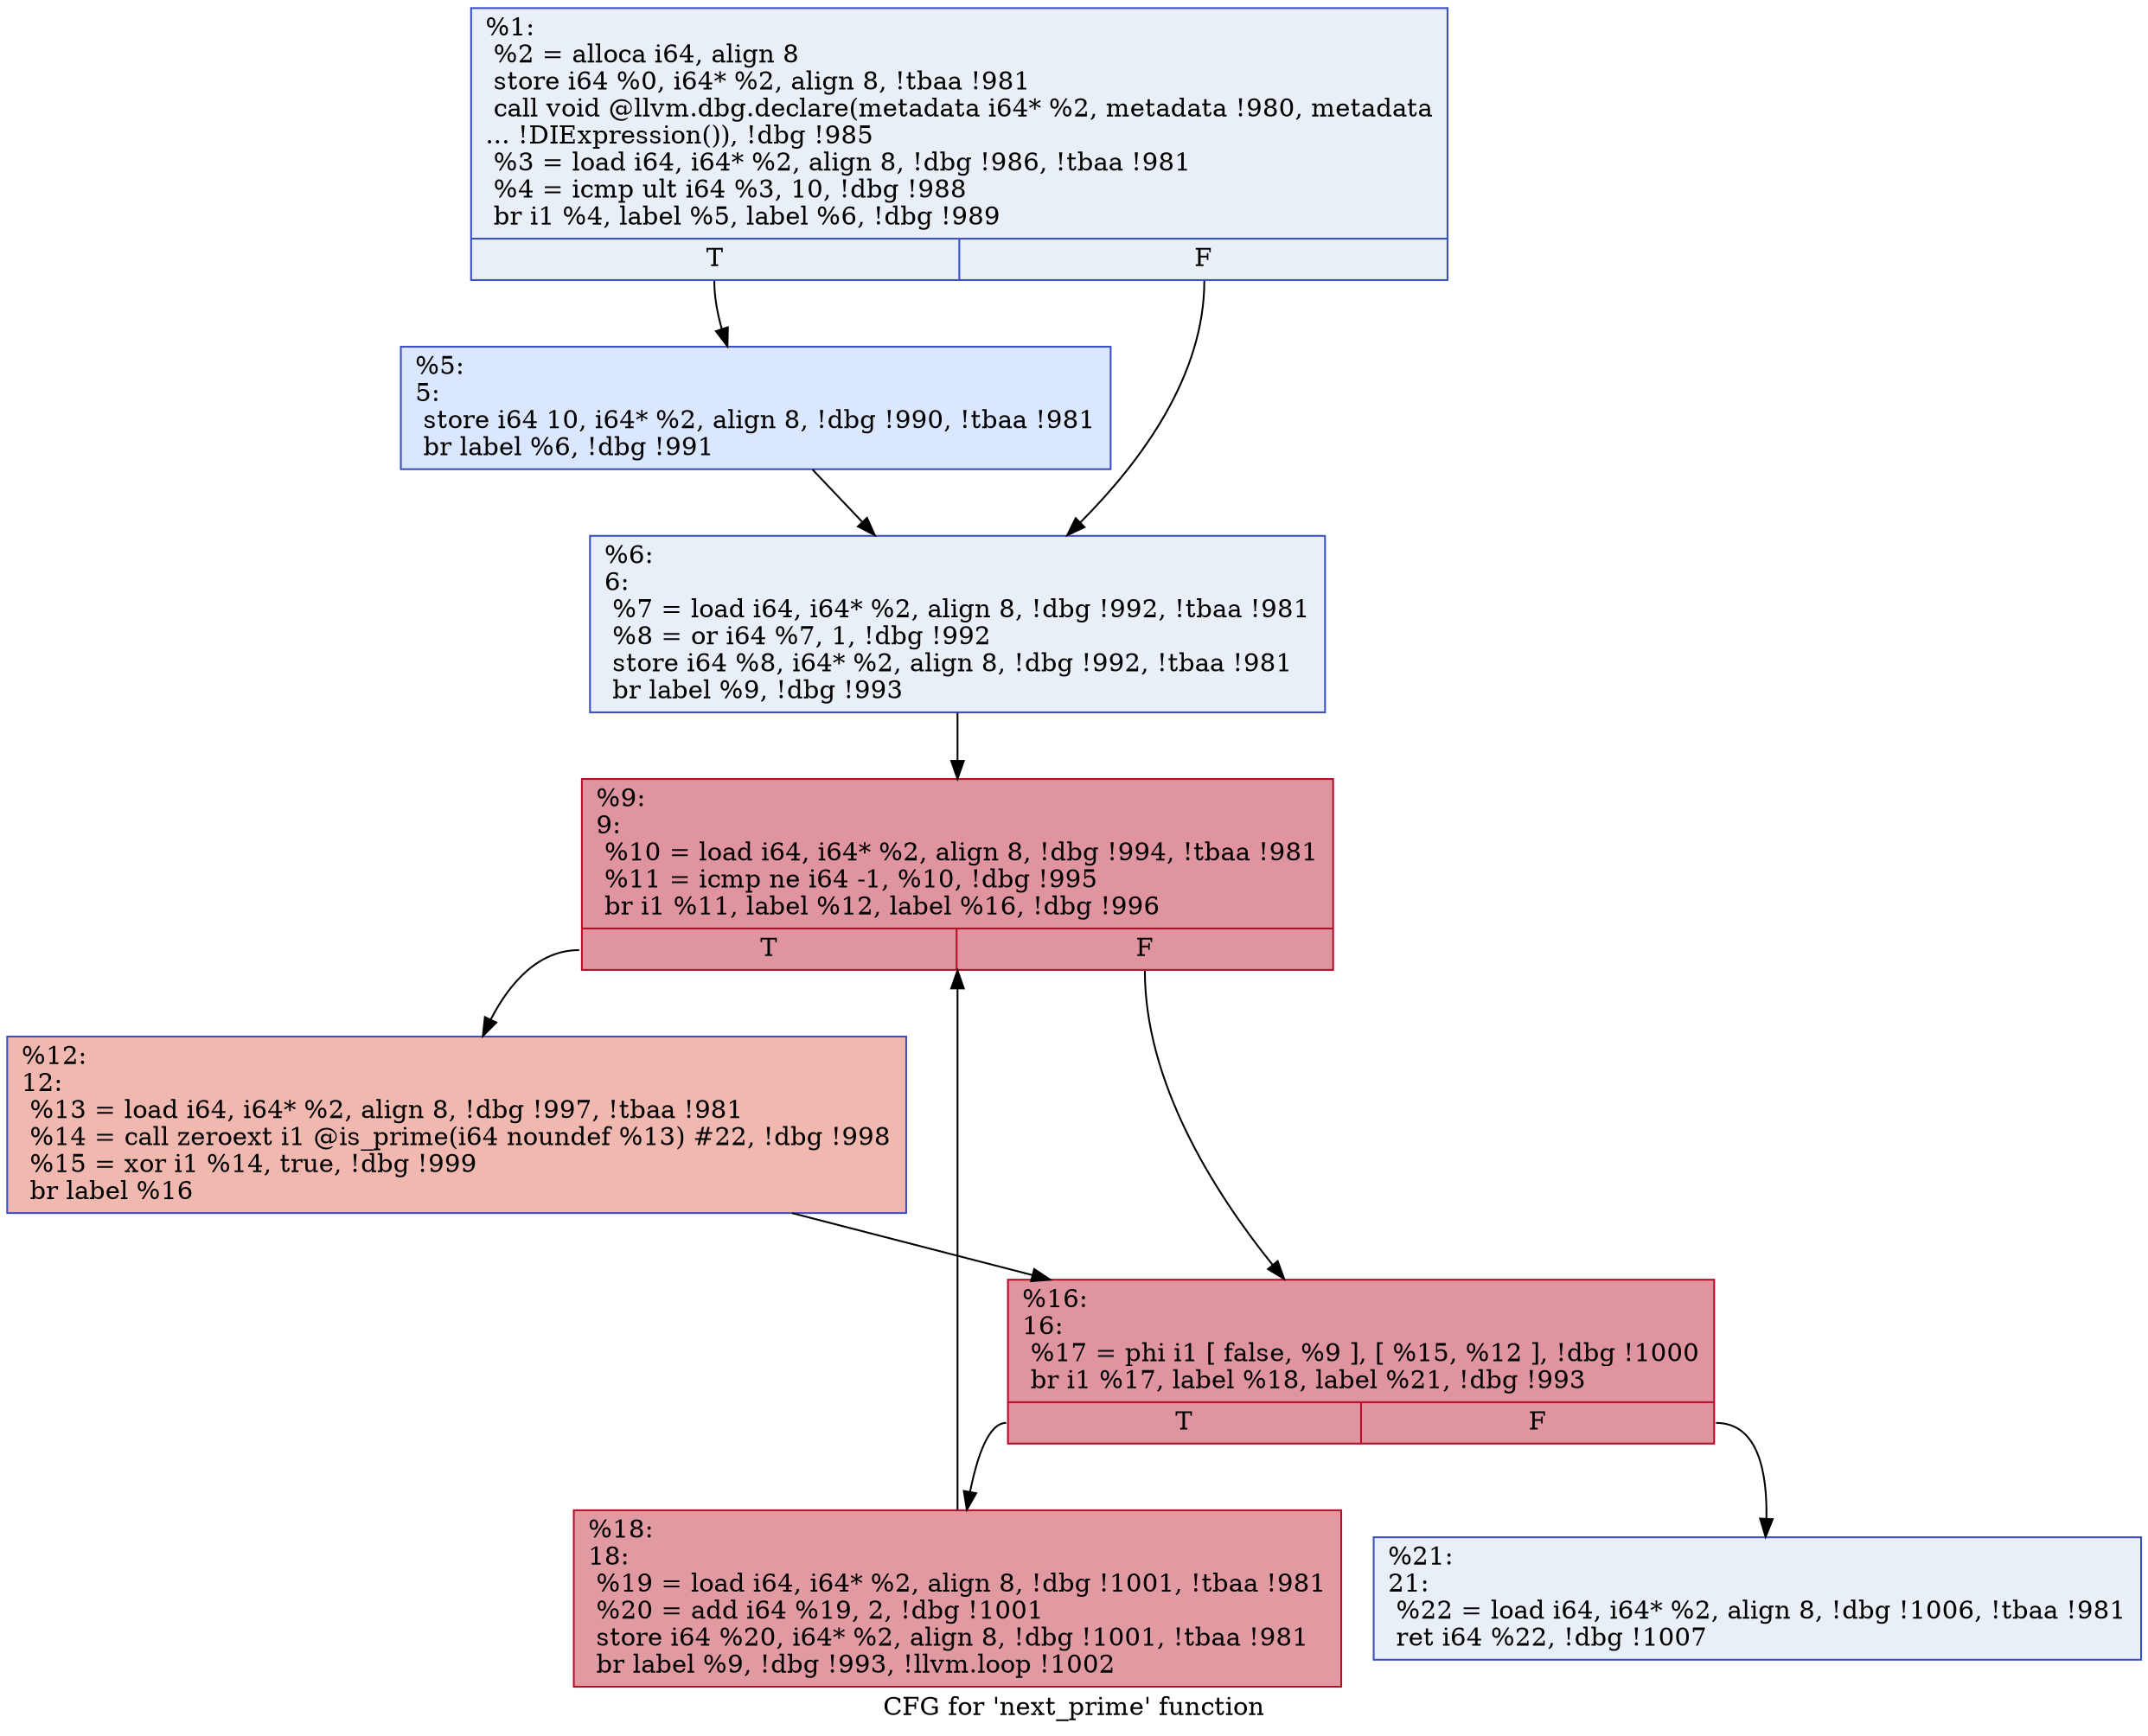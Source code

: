 digraph "CFG for 'next_prime' function" {
	label="CFG for 'next_prime' function";

	Node0x24bee80 [shape=record,color="#3d50c3ff", style=filled, fillcolor="#cedaeb70",label="{%1:\l  %2 = alloca i64, align 8\l  store i64 %0, i64* %2, align 8, !tbaa !981\l  call void @llvm.dbg.declare(metadata i64* %2, metadata !980, metadata\l... !DIExpression()), !dbg !985\l  %3 = load i64, i64* %2, align 8, !dbg !986, !tbaa !981\l  %4 = icmp ult i64 %3, 10, !dbg !988\l  br i1 %4, label %5, label %6, !dbg !989\l|{<s0>T|<s1>F}}"];
	Node0x24bee80:s0 -> Node0x24beed0;
	Node0x24bee80:s1 -> Node0x24bef20;
	Node0x24beed0 [shape=record,color="#3d50c3ff", style=filled, fillcolor="#abc8fd70",label="{%5:\l5:                                                \l  store i64 10, i64* %2, align 8, !dbg !990, !tbaa !981\l  br label %6, !dbg !991\l}"];
	Node0x24beed0 -> Node0x24bef20;
	Node0x24bef20 [shape=record,color="#3d50c3ff", style=filled, fillcolor="#cedaeb70",label="{%6:\l6:                                                \l  %7 = load i64, i64* %2, align 8, !dbg !992, !tbaa !981\l  %8 = or i64 %7, 1, !dbg !992\l  store i64 %8, i64* %2, align 8, !dbg !992, !tbaa !981\l  br label %9, !dbg !993\l}"];
	Node0x24bef20 -> Node0x24bef70;
	Node0x24bef70 [shape=record,color="#b70d28ff", style=filled, fillcolor="#b70d2870",label="{%9:\l9:                                                \l  %10 = load i64, i64* %2, align 8, !dbg !994, !tbaa !981\l  %11 = icmp ne i64 -1, %10, !dbg !995\l  br i1 %11, label %12, label %16, !dbg !996\l|{<s0>T|<s1>F}}"];
	Node0x24bef70:s0 -> Node0x24befc0;
	Node0x24bef70:s1 -> Node0x24bf010;
	Node0x24befc0 [shape=record,color="#3d50c3ff", style=filled, fillcolor="#dc5d4a70",label="{%12:\l12:                                               \l  %13 = load i64, i64* %2, align 8, !dbg !997, !tbaa !981\l  %14 = call zeroext i1 @is_prime(i64 noundef %13) #22, !dbg !998\l  %15 = xor i1 %14, true, !dbg !999\l  br label %16\l}"];
	Node0x24befc0 -> Node0x24bf010;
	Node0x24bf010 [shape=record,color="#b70d28ff", style=filled, fillcolor="#b70d2870",label="{%16:\l16:                                               \l  %17 = phi i1 [ false, %9 ], [ %15, %12 ], !dbg !1000\l  br i1 %17, label %18, label %21, !dbg !993\l|{<s0>T|<s1>F}}"];
	Node0x24bf010:s0 -> Node0x24bf060;
	Node0x24bf010:s1 -> Node0x24bf0b0;
	Node0x24bf060 [shape=record,color="#b70d28ff", style=filled, fillcolor="#bb1b2c70",label="{%18:\l18:                                               \l  %19 = load i64, i64* %2, align 8, !dbg !1001, !tbaa !981\l  %20 = add i64 %19, 2, !dbg !1001\l  store i64 %20, i64* %2, align 8, !dbg !1001, !tbaa !981\l  br label %9, !dbg !993, !llvm.loop !1002\l}"];
	Node0x24bf060 -> Node0x24bef70;
	Node0x24bf0b0 [shape=record,color="#3d50c3ff", style=filled, fillcolor="#cedaeb70",label="{%21:\l21:                                               \l  %22 = load i64, i64* %2, align 8, !dbg !1006, !tbaa !981\l  ret i64 %22, !dbg !1007\l}"];
}
